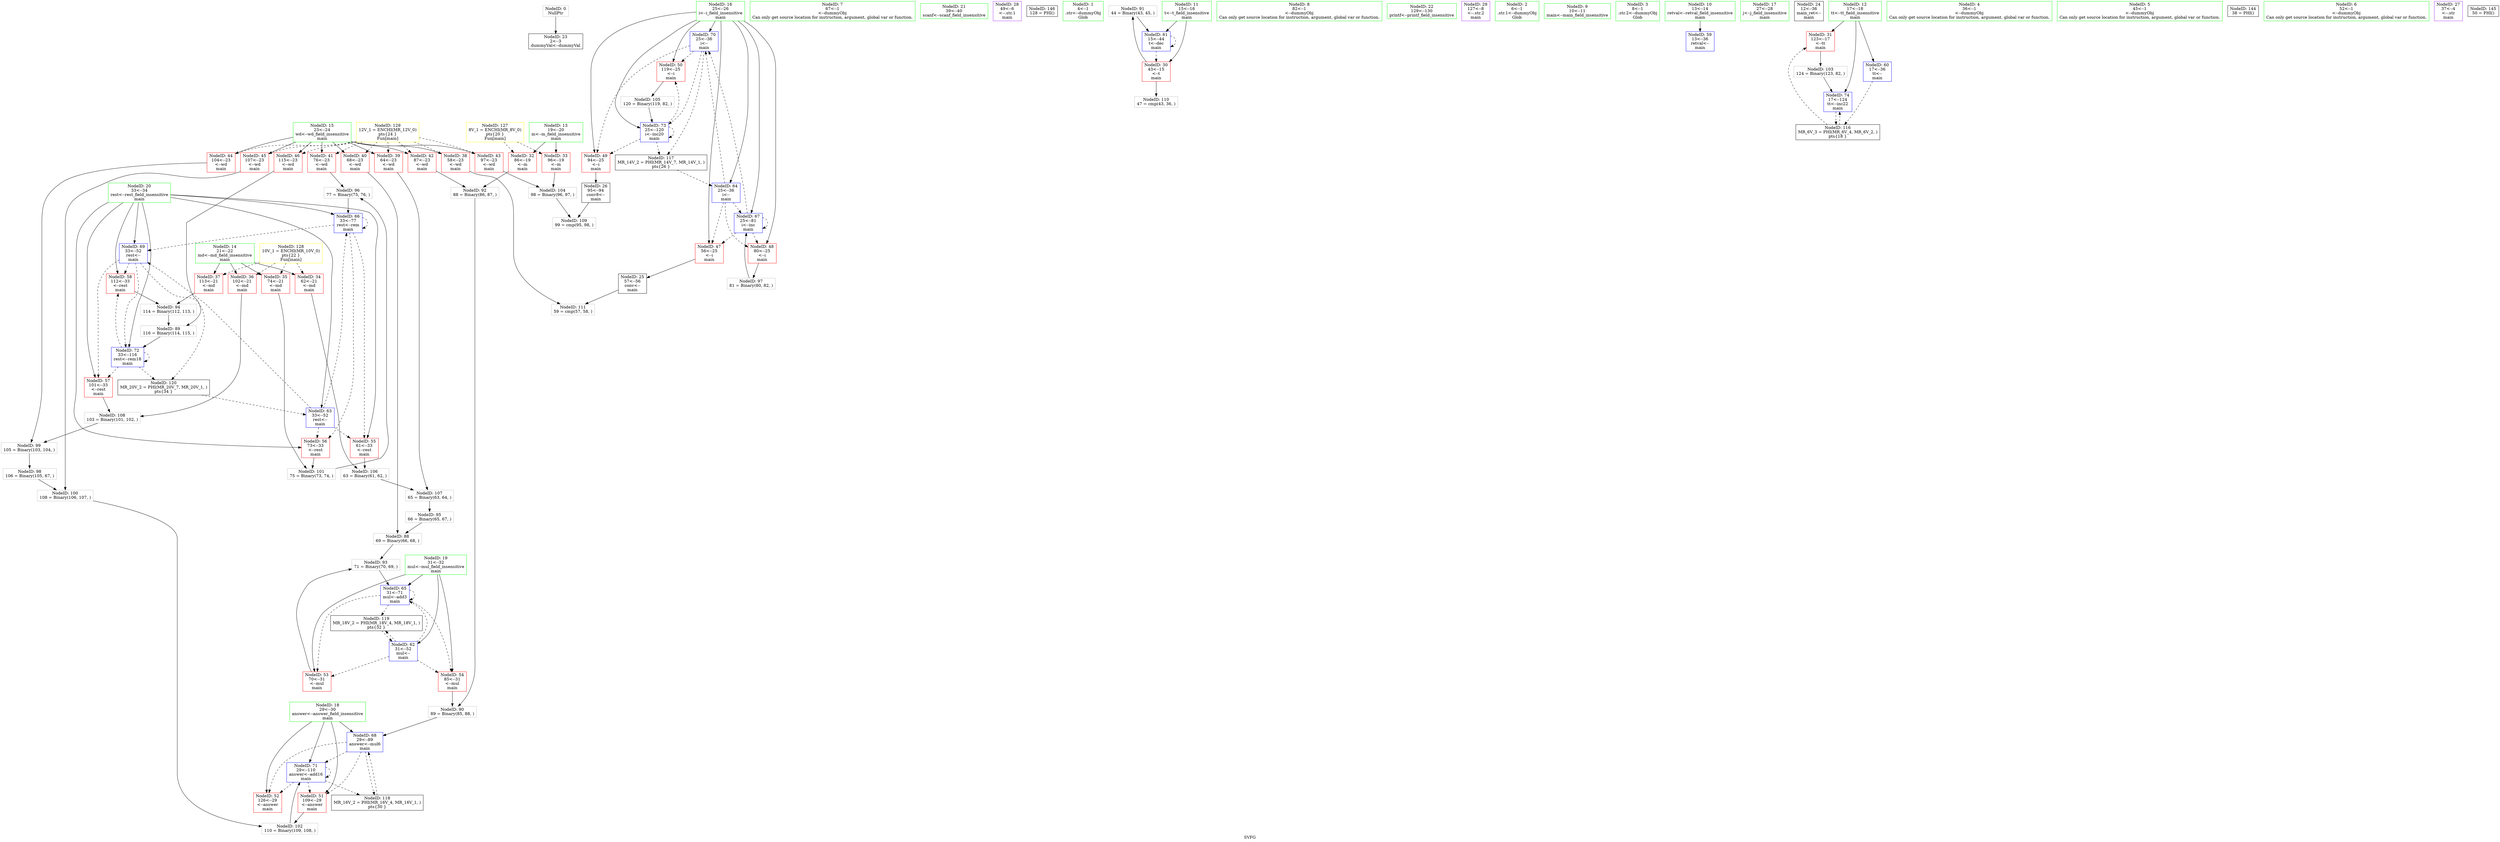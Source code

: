 digraph "SVFG" {
	label="SVFG";

	Node0x5580a7e274c0 [shape=record,color=grey,label="{NodeID: 0\nNullPtr}"];
	Node0x5580a7e274c0 -> Node0x5580a7e3cea0[style=solid];
	Node0x5580a7e415c0 [shape=record,color=grey,label="{NodeID: 90\n89 = Binary(85, 88, )\n}"];
	Node0x5580a7e415c0 -> Node0x5580a7e40350[style=solid];
	Node0x5580a7e267f0 [shape=record,color=green,label="{NodeID: 7\n67\<--1\n\<--dummyObj\nCan only get source location for instruction, argument, global var or function.}"];
	Node0x5580a7e3e530 [shape=record,color=grey,label="{NodeID: 97\n81 = Binary(80, 82, )\n}"];
	Node0x5580a7e3e530 -> Node0x5580a7e40280[style=solid];
	Node0x5580a7e277c0 [shape=record,color=green,label="{NodeID: 14\n21\<--22\nmd\<--md_field_insensitive\nmain\n}"];
	Node0x5580a7e277c0 -> Node0x5580a7e3d790[style=solid];
	Node0x5580a7e277c0 -> Node0x5580a7e3d860[style=solid];
	Node0x5580a7e277c0 -> Node0x5580a7e3d930[style=solid];
	Node0x5580a7e277c0 -> Node0x5580a7e3da00[style=solid];
	Node0x5580a7e432d0 [shape=record,color=grey,label="{NodeID: 104\n98 = Binary(96, 97, )\n}"];
	Node0x5580a7e432d0 -> Node0x5580a7e43a50[style=solid];
	Node0x5580a7e3cd00 [shape=record,color=green,label="{NodeID: 21\n39\<--40\nscanf\<--scanf_field_insensitive\n}"];
	Node0x5580a7e43d50 [shape=record,color=grey,label="{NodeID: 111\n59 = cmp(57, 58, )\n}"];
	Node0x5580a7e3d2b0 [shape=record,color=purple,label="{NodeID: 28\n49\<--6\n\<--.str.1\nmain\n}"];
	Node0x5580a7e4a040 [shape=record,color=black,label="{NodeID: 118\nMR_16V_2 = PHI(MR_16V_4, MR_16V_1, )\npts\{30 \}\n}"];
	Node0x5580a7e4a040 -> Node0x5580a7e40350[style=dashed];
	Node0x5580a7e3d860 [shape=record,color=red,label="{NodeID: 35\n74\<--21\n\<--md\nmain\n}"];
	Node0x5580a7e3d860 -> Node0x5580a7e42e50[style=solid];
	Node0x5580a7e3de10 [shape=record,color=red,label="{NodeID: 42\n87\<--23\n\<--wd\nmain\n}"];
	Node0x5580a7e3de10 -> Node0x5580a7e418c0[style=solid];
	Node0x5580a7e3f3e0 [shape=record,color=red,label="{NodeID: 49\n94\<--25\n\<--i\nmain\n}"];
	Node0x5580a7e3f3e0 -> Node0x5580a7e3d110[style=solid];
	Node0x5580a7e3f990 [shape=record,color=red,label="{NodeID: 56\n73\<--33\n\<--rest\nmain\n}"];
	Node0x5580a7e3f990 -> Node0x5580a7e42e50[style=solid];
	Node0x5580a7e541b0 [shape=record,color=black,label="{NodeID: 146\n128 = PHI()\n}"];
	Node0x5580a7e3ff40 [shape=record,color=blue,label="{NodeID: 63\n33\<--52\nrest\<--\nmain\n}"];
	Node0x5580a7e3ff40 -> Node0x5580a7e3f8c0[style=dashed];
	Node0x5580a7e3ff40 -> Node0x5580a7e3f990[style=dashed];
	Node0x5580a7e3ff40 -> Node0x5580a7e401b0[style=dashed];
	Node0x5580a7e3ff40 -> Node0x5580a7e40420[style=dashed];
	Node0x5580a7e404f0 [shape=record,color=blue,label="{NodeID: 70\n25\<--36\ni\<--\nmain\n}"];
	Node0x5580a7e404f0 -> Node0x5580a7e3f3e0[style=dashed];
	Node0x5580a7e404f0 -> Node0x5580a7e3f4b0[style=dashed];
	Node0x5580a7e404f0 -> Node0x5580a7e40760[style=dashed];
	Node0x5580a7e404f0 -> Node0x5580a7e49b40[style=dashed];
	Node0x5580a7e26380 [shape=record,color=green,label="{NodeID: 1\n4\<--1\n.str\<--dummyObj\nGlob }"];
	Node0x5580a7e41740 [shape=record,color=grey,label="{NodeID: 91\n44 = Binary(43, 45, )\n}"];
	Node0x5580a7e41740 -> Node0x5580a7e3fda0[style=solid];
	Node0x5580a7e3be70 [shape=record,color=green,label="{NodeID: 8\n82\<--1\n\<--dummyObj\nCan only get source location for instruction, argument, global var or function.}"];
	Node0x5580a7e3e6b0 [shape=record,color=grey,label="{NodeID: 98\n106 = Binary(105, 67, )\n}"];
	Node0x5580a7e3e6b0 -> Node0x5580a7e3e9b0[style=solid];
	Node0x5580a7e3c860 [shape=record,color=green,label="{NodeID: 15\n23\<--24\nwd\<--wd_field_insensitive\nmain\n}"];
	Node0x5580a7e3c860 -> Node0x5580a7e3dad0[style=solid];
	Node0x5580a7e3c860 -> Node0x5580a7e3dba0[style=solid];
	Node0x5580a7e3c860 -> Node0x5580a7e3dc70[style=solid];
	Node0x5580a7e3c860 -> Node0x5580a7e3dd40[style=solid];
	Node0x5580a7e3c860 -> Node0x5580a7e3de10[style=solid];
	Node0x5580a7e3c860 -> Node0x5580a7e3dee0[style=solid];
	Node0x5580a7e3c860 -> Node0x5580a7e3dfb0[style=solid];
	Node0x5580a7e3c860 -> Node0x5580a7e3e080[style=solid];
	Node0x5580a7e3c860 -> Node0x5580a7e3e150[style=solid];
	Node0x5580a7e43450 [shape=record,color=grey,label="{NodeID: 105\n120 = Binary(119, 82, )\n}"];
	Node0x5580a7e43450 -> Node0x5580a7e40760[style=solid];
	Node0x5580a7e3cdd0 [shape=record,color=green,label="{NodeID: 22\n129\<--130\nprintf\<--printf_field_insensitive\n}"];
	Node0x5580a7e3d380 [shape=record,color=purple,label="{NodeID: 29\n127\<--8\n\<--.str.2\nmain\n}"];
	Node0x5580a7e4a540 [shape=record,color=black,label="{NodeID: 119\nMR_18V_2 = PHI(MR_18V_4, MR_18V_1, )\npts\{32 \}\n}"];
	Node0x5580a7e4a540 -> Node0x5580a7e3fe70[style=dashed];
	Node0x5580a7e3d930 [shape=record,color=red,label="{NodeID: 36\n102\<--21\n\<--md\nmain\n}"];
	Node0x5580a7e3d930 -> Node0x5580a7e438d0[style=solid];
	Node0x5580a7e3dee0 [shape=record,color=red,label="{NodeID: 43\n97\<--23\n\<--wd\nmain\n}"];
	Node0x5580a7e3dee0 -> Node0x5580a7e432d0[style=solid];
	Node0x5580a7e3f4b0 [shape=record,color=red,label="{NodeID: 50\n119\<--25\n\<--i\nmain\n}"];
	Node0x5580a7e3f4b0 -> Node0x5580a7e43450[style=solid];
	Node0x5580a7e3fa60 [shape=record,color=red,label="{NodeID: 57\n101\<--33\n\<--rest\nmain\n}"];
	Node0x5580a7e3fa60 -> Node0x5580a7e438d0[style=solid];
	Node0x5580a7e40010 [shape=record,color=blue,label="{NodeID: 64\n25\<--36\ni\<--\nmain\n}"];
	Node0x5580a7e40010 -> Node0x5580a7e3e220[style=dashed];
	Node0x5580a7e40010 -> Node0x5580a7e3f310[style=dashed];
	Node0x5580a7e40010 -> Node0x5580a7e40280[style=dashed];
	Node0x5580a7e40010 -> Node0x5580a7e404f0[style=dashed];
	Node0x5580a7e405c0 [shape=record,color=blue,label="{NodeID: 71\n29\<--110\nanswer\<--add16\nmain\n}"];
	Node0x5580a7e405c0 -> Node0x5580a7e3f580[style=dashed];
	Node0x5580a7e405c0 -> Node0x5580a7e3f650[style=dashed];
	Node0x5580a7e405c0 -> Node0x5580a7e405c0[style=dashed];
	Node0x5580a7e405c0 -> Node0x5580a7e4a040[style=dashed];
	Node0x5580a7e26910 [shape=record,color=green,label="{NodeID: 2\n6\<--1\n.str.1\<--dummyObj\nGlob }"];
	Node0x5580a7e418c0 [shape=record,color=grey,label="{NodeID: 92\n88 = Binary(86, 87, )\n}"];
	Node0x5580a7e418c0 -> Node0x5580a7e415c0[style=solid];
	Node0x5580a7e3bf00 [shape=record,color=green,label="{NodeID: 9\n10\<--11\nmain\<--main_field_insensitive\n}"];
	Node0x5580a7e3e830 [shape=record,color=grey,label="{NodeID: 99\n105 = Binary(103, 104, )\n}"];
	Node0x5580a7e3e830 -> Node0x5580a7e3e6b0[style=solid];
	Node0x5580a7e3c8f0 [shape=record,color=green,label="{NodeID: 16\n25\<--26\ni\<--i_field_insensitive\nmain\n}"];
	Node0x5580a7e3c8f0 -> Node0x5580a7e3e220[style=solid];
	Node0x5580a7e3c8f0 -> Node0x5580a7e3f310[style=solid];
	Node0x5580a7e3c8f0 -> Node0x5580a7e3f3e0[style=solid];
	Node0x5580a7e3c8f0 -> Node0x5580a7e3f4b0[style=solid];
	Node0x5580a7e3c8f0 -> Node0x5580a7e40010[style=solid];
	Node0x5580a7e3c8f0 -> Node0x5580a7e40280[style=solid];
	Node0x5580a7e3c8f0 -> Node0x5580a7e404f0[style=solid];
	Node0x5580a7e3c8f0 -> Node0x5580a7e40760[style=solid];
	Node0x5580a7e435d0 [shape=record,color=grey,label="{NodeID: 106\n63 = Binary(61, 62, )\n}"];
	Node0x5580a7e435d0 -> Node0x5580a7e43750[style=solid];
	Node0x5580a7e3cea0 [shape=record,color=black,label="{NodeID: 23\n2\<--3\ndummyVal\<--dummyVal\n}"];
	Node0x5580a7e3d450 [shape=record,color=red,label="{NodeID: 30\n43\<--15\n\<--t\nmain\n}"];
	Node0x5580a7e3d450 -> Node0x5580a7e41740[style=solid];
	Node0x5580a7e3d450 -> Node0x5580a7e43bd0[style=solid];
	Node0x5580a7e4aa40 [shape=record,color=black,label="{NodeID: 120\nMR_20V_2 = PHI(MR_20V_7, MR_20V_1, )\npts\{34 \}\n}"];
	Node0x5580a7e4aa40 -> Node0x5580a7e3ff40[style=dashed];
	Node0x5580a7e3da00 [shape=record,color=red,label="{NodeID: 37\n113\<--21\n\<--md\nmain\n}"];
	Node0x5580a7e3da00 -> Node0x5580a7e41bc0[style=solid];
	Node0x5580a7e4cb20 [shape=record,color=yellow,style=double,label="{NodeID: 127\n8V_1 = ENCHI(MR_8V_0)\npts\{20 \}\nFun[main]}"];
	Node0x5580a7e4cb20 -> Node0x5580a7e3d5f0[style=dashed];
	Node0x5580a7e4cb20 -> Node0x5580a7e3d6c0[style=dashed];
	Node0x5580a7e3dfb0 [shape=record,color=red,label="{NodeID: 44\n104\<--23\n\<--wd\nmain\n}"];
	Node0x5580a7e3dfb0 -> Node0x5580a7e3e830[style=solid];
	Node0x5580a7e3f580 [shape=record,color=red,label="{NodeID: 51\n109\<--29\n\<--answer\nmain\n}"];
	Node0x5580a7e3f580 -> Node0x5580a7e42fd0[style=solid];
	Node0x5580a7e3fb30 [shape=record,color=red,label="{NodeID: 58\n112\<--33\n\<--rest\nmain\n}"];
	Node0x5580a7e3fb30 -> Node0x5580a7e41bc0[style=solid];
	Node0x5580a7e400e0 [shape=record,color=blue,label="{NodeID: 65\n31\<--71\nmul\<--add3\nmain\n}"];
	Node0x5580a7e400e0 -> Node0x5580a7e3f720[style=dashed];
	Node0x5580a7e400e0 -> Node0x5580a7e3f7f0[style=dashed];
	Node0x5580a7e400e0 -> Node0x5580a7e400e0[style=dashed];
	Node0x5580a7e400e0 -> Node0x5580a7e4a540[style=dashed];
	Node0x5580a7e40690 [shape=record,color=blue,label="{NodeID: 72\n33\<--116\nrest\<--rem18\nmain\n}"];
	Node0x5580a7e40690 -> Node0x5580a7e3fa60[style=dashed];
	Node0x5580a7e40690 -> Node0x5580a7e3fb30[style=dashed];
	Node0x5580a7e40690 -> Node0x5580a7e40690[style=dashed];
	Node0x5580a7e40690 -> Node0x5580a7e4aa40[style=dashed];
	Node0x5580a7e26230 [shape=record,color=green,label="{NodeID: 3\n8\<--1\n.str.2\<--dummyObj\nGlob }"];
	Node0x5580a7e41a40 [shape=record,color=grey,label="{NodeID: 93\n71 = Binary(70, 69, )\n}"];
	Node0x5580a7e41a40 -> Node0x5580a7e400e0[style=solid];
	Node0x5580a7e3bfd0 [shape=record,color=green,label="{NodeID: 10\n13\<--14\nretval\<--retval_field_insensitive\nmain\n}"];
	Node0x5580a7e3bfd0 -> Node0x5580a7e3fc00[style=solid];
	Node0x5580a7e3e9b0 [shape=record,color=grey,label="{NodeID: 100\n108 = Binary(106, 107, )\n}"];
	Node0x5580a7e3e9b0 -> Node0x5580a7e42fd0[style=solid];
	Node0x5580a7e3c9c0 [shape=record,color=green,label="{NodeID: 17\n27\<--28\nj\<--j_field_insensitive\nmain\n}"];
	Node0x5580a7e43750 [shape=record,color=grey,label="{NodeID: 107\n65 = Binary(63, 64, )\n}"];
	Node0x5580a7e43750 -> Node0x5580a7e41d40[style=solid];
	Node0x5580a7e3cf70 [shape=record,color=black,label="{NodeID: 24\n12\<--36\nmain_ret\<--\nmain\n}"];
	Node0x5580a7e3d520 [shape=record,color=red,label="{NodeID: 31\n123\<--17\n\<--tt\nmain\n}"];
	Node0x5580a7e3d520 -> Node0x5580a7e43150[style=solid];
	Node0x5580a7e3dad0 [shape=record,color=red,label="{NodeID: 38\n58\<--23\n\<--wd\nmain\n}"];
	Node0x5580a7e3dad0 -> Node0x5580a7e43d50[style=solid];
	Node0x5580a7e4cc00 [shape=record,color=yellow,style=double,label="{NodeID: 128\n10V_1 = ENCHI(MR_10V_0)\npts\{22 \}\nFun[main]}"];
	Node0x5580a7e4cc00 -> Node0x5580a7e3d790[style=dashed];
	Node0x5580a7e4cc00 -> Node0x5580a7e3d860[style=dashed];
	Node0x5580a7e4cc00 -> Node0x5580a7e3d930[style=dashed];
	Node0x5580a7e4cc00 -> Node0x5580a7e3da00[style=dashed];
	Node0x5580a7e3e080 [shape=record,color=red,label="{NodeID: 45\n107\<--23\n\<--wd\nmain\n}"];
	Node0x5580a7e3e080 -> Node0x5580a7e3e9b0[style=solid];
	Node0x5580a7e3f650 [shape=record,color=red,label="{NodeID: 52\n126\<--29\n\<--answer\nmain\n}"];
	Node0x5580a7e3fc00 [shape=record,color=blue,label="{NodeID: 59\n13\<--36\nretval\<--\nmain\n}"];
	Node0x5580a7e401b0 [shape=record,color=blue,label="{NodeID: 66\n33\<--77\nrest\<--rem\nmain\n}"];
	Node0x5580a7e401b0 -> Node0x5580a7e3f8c0[style=dashed];
	Node0x5580a7e401b0 -> Node0x5580a7e3f990[style=dashed];
	Node0x5580a7e401b0 -> Node0x5580a7e401b0[style=dashed];
	Node0x5580a7e401b0 -> Node0x5580a7e40420[style=dashed];
	Node0x5580a7e40760 [shape=record,color=blue,label="{NodeID: 73\n25\<--120\ni\<--inc20\nmain\n}"];
	Node0x5580a7e40760 -> Node0x5580a7e3f3e0[style=dashed];
	Node0x5580a7e40760 -> Node0x5580a7e3f4b0[style=dashed];
	Node0x5580a7e40760 -> Node0x5580a7e40760[style=dashed];
	Node0x5580a7e40760 -> Node0x5580a7e49b40[style=dashed];
	Node0x5580a7e3bb30 [shape=record,color=green,label="{NodeID: 4\n36\<--1\n\<--dummyObj\nCan only get source location for instruction, argument, global var or function.}"];
	Node0x5580a7e41bc0 [shape=record,color=grey,label="{NodeID: 94\n114 = Binary(112, 113, )\n}"];
	Node0x5580a7e41bc0 -> Node0x5580a7e41440[style=solid];
	Node0x5580a7e27550 [shape=record,color=green,label="{NodeID: 11\n15\<--16\nt\<--t_field_insensitive\nmain\n}"];
	Node0x5580a7e27550 -> Node0x5580a7e3d450[style=solid];
	Node0x5580a7e27550 -> Node0x5580a7e3fda0[style=solid];
	Node0x5580a7e42e50 [shape=record,color=grey,label="{NodeID: 101\n75 = Binary(73, 74, )\n}"];
	Node0x5580a7e42e50 -> Node0x5580a7e3e3b0[style=solid];
	Node0x5580a7e3ca90 [shape=record,color=green,label="{NodeID: 18\n29\<--30\nanswer\<--answer_field_insensitive\nmain\n}"];
	Node0x5580a7e3ca90 -> Node0x5580a7e3f580[style=solid];
	Node0x5580a7e3ca90 -> Node0x5580a7e3f650[style=solid];
	Node0x5580a7e3ca90 -> Node0x5580a7e40350[style=solid];
	Node0x5580a7e3ca90 -> Node0x5580a7e405c0[style=solid];
	Node0x5580a7e438d0 [shape=record,color=grey,label="{NodeID: 108\n103 = Binary(101, 102, )\n}"];
	Node0x5580a7e438d0 -> Node0x5580a7e3e830[style=solid];
	Node0x5580a7e3d040 [shape=record,color=black,label="{NodeID: 25\n57\<--56\nconv\<--\nmain\n}"];
	Node0x5580a7e3d040 -> Node0x5580a7e43d50[style=solid];
	Node0x5580a7e3d5f0 [shape=record,color=red,label="{NodeID: 32\n86\<--19\n\<--m\nmain\n}"];
	Node0x5580a7e3d5f0 -> Node0x5580a7e418c0[style=solid];
	Node0x5580a7e3dba0 [shape=record,color=red,label="{NodeID: 39\n64\<--23\n\<--wd\nmain\n}"];
	Node0x5580a7e3dba0 -> Node0x5580a7e43750[style=solid];
	Node0x5580a7e4cd10 [shape=record,color=yellow,style=double,label="{NodeID: 129\n12V_1 = ENCHI(MR_12V_0)\npts\{24 \}\nFun[main]}"];
	Node0x5580a7e4cd10 -> Node0x5580a7e3dad0[style=dashed];
	Node0x5580a7e4cd10 -> Node0x5580a7e3dba0[style=dashed];
	Node0x5580a7e4cd10 -> Node0x5580a7e3dc70[style=dashed];
	Node0x5580a7e4cd10 -> Node0x5580a7e3dd40[style=dashed];
	Node0x5580a7e4cd10 -> Node0x5580a7e3de10[style=dashed];
	Node0x5580a7e4cd10 -> Node0x5580a7e3dee0[style=dashed];
	Node0x5580a7e4cd10 -> Node0x5580a7e3dfb0[style=dashed];
	Node0x5580a7e4cd10 -> Node0x5580a7e3e080[style=dashed];
	Node0x5580a7e4cd10 -> Node0x5580a7e3e150[style=dashed];
	Node0x5580a7e3e150 [shape=record,color=red,label="{NodeID: 46\n115\<--23\n\<--wd\nmain\n}"];
	Node0x5580a7e3e150 -> Node0x5580a7e41440[style=solid];
	Node0x5580a7e3f720 [shape=record,color=red,label="{NodeID: 53\n70\<--31\n\<--mul\nmain\n}"];
	Node0x5580a7e3f720 -> Node0x5580a7e41a40[style=solid];
	Node0x5580a7e3fcd0 [shape=record,color=blue,label="{NodeID: 60\n17\<--36\ntt\<--\nmain\n}"];
	Node0x5580a7e3fcd0 -> Node0x5580a7e49640[style=dashed];
	Node0x5580a7e40280 [shape=record,color=blue,label="{NodeID: 67\n25\<--81\ni\<--inc\nmain\n}"];
	Node0x5580a7e40280 -> Node0x5580a7e3e220[style=dashed];
	Node0x5580a7e40280 -> Node0x5580a7e3f310[style=dashed];
	Node0x5580a7e40280 -> Node0x5580a7e40280[style=dashed];
	Node0x5580a7e40280 -> Node0x5580a7e404f0[style=dashed];
	Node0x5580a7e40830 [shape=record,color=blue,label="{NodeID: 74\n17\<--124\ntt\<--inc22\nmain\n}"];
	Node0x5580a7e40830 -> Node0x5580a7e49640[style=dashed];
	Node0x5580a7e412c0 [shape=record,color=grey,label="{NodeID: 88\n69 = Binary(66, 68, )\n}"];
	Node0x5580a7e412c0 -> Node0x5580a7e41a40[style=solid];
	Node0x5580a7e3bbc0 [shape=record,color=green,label="{NodeID: 5\n45\<--1\n\<--dummyObj\nCan only get source location for instruction, argument, global var or function.}"];
	Node0x5580a7e41d40 [shape=record,color=grey,label="{NodeID: 95\n66 = Binary(65, 67, )\n}"];
	Node0x5580a7e41d40 -> Node0x5580a7e412c0[style=solid];
	Node0x5580a7e27620 [shape=record,color=green,label="{NodeID: 12\n17\<--18\ntt\<--tt_field_insensitive\nmain\n}"];
	Node0x5580a7e27620 -> Node0x5580a7e3d520[style=solid];
	Node0x5580a7e27620 -> Node0x5580a7e3fcd0[style=solid];
	Node0x5580a7e27620 -> Node0x5580a7e40830[style=solid];
	Node0x5580a7e42fd0 [shape=record,color=grey,label="{NodeID: 102\n110 = Binary(109, 108, )\n}"];
	Node0x5580a7e42fd0 -> Node0x5580a7e405c0[style=solid];
	Node0x5580a7e3cb60 [shape=record,color=green,label="{NodeID: 19\n31\<--32\nmul\<--mul_field_insensitive\nmain\n}"];
	Node0x5580a7e3cb60 -> Node0x5580a7e3f720[style=solid];
	Node0x5580a7e3cb60 -> Node0x5580a7e3f7f0[style=solid];
	Node0x5580a7e3cb60 -> Node0x5580a7e3fe70[style=solid];
	Node0x5580a7e3cb60 -> Node0x5580a7e400e0[style=solid];
	Node0x5580a7e43a50 [shape=record,color=grey,label="{NodeID: 109\n99 = cmp(95, 98, )\n}"];
	Node0x5580a7e3d110 [shape=record,color=black,label="{NodeID: 26\n95\<--94\nconv8\<--\nmain\n}"];
	Node0x5580a7e3d110 -> Node0x5580a7e43a50[style=solid];
	Node0x5580a7e49640 [shape=record,color=black,label="{NodeID: 116\nMR_6V_3 = PHI(MR_6V_4, MR_6V_2, )\npts\{18 \}\n}"];
	Node0x5580a7e49640 -> Node0x5580a7e3d520[style=dashed];
	Node0x5580a7e49640 -> Node0x5580a7e40830[style=dashed];
	Node0x5580a7e3d6c0 [shape=record,color=red,label="{NodeID: 33\n96\<--19\n\<--m\nmain\n}"];
	Node0x5580a7e3d6c0 -> Node0x5580a7e432d0[style=solid];
	Node0x5580a7e3dc70 [shape=record,color=red,label="{NodeID: 40\n68\<--23\n\<--wd\nmain\n}"];
	Node0x5580a7e3dc70 -> Node0x5580a7e412c0[style=solid];
	Node0x5580a7e3e220 [shape=record,color=red,label="{NodeID: 47\n56\<--25\n\<--i\nmain\n}"];
	Node0x5580a7e3e220 -> Node0x5580a7e3d040[style=solid];
	Node0x5580a7e3f7f0 [shape=record,color=red,label="{NodeID: 54\n85\<--31\n\<--mul\nmain\n}"];
	Node0x5580a7e3f7f0 -> Node0x5580a7e415c0[style=solid];
	Node0x5580a7e53fb0 [shape=record,color=black,label="{NodeID: 144\n38 = PHI()\n}"];
	Node0x5580a7e3fda0 [shape=record,color=blue,label="{NodeID: 61\n15\<--44\nt\<--dec\nmain\n}"];
	Node0x5580a7e3fda0 -> Node0x5580a7e3d450[style=dashed];
	Node0x5580a7e3fda0 -> Node0x5580a7e3fda0[style=dashed];
	Node0x5580a7e40350 [shape=record,color=blue,label="{NodeID: 68\n29\<--89\nanswer\<--mul6\nmain\n}"];
	Node0x5580a7e40350 -> Node0x5580a7e3f580[style=dashed];
	Node0x5580a7e40350 -> Node0x5580a7e3f650[style=dashed];
	Node0x5580a7e40350 -> Node0x5580a7e405c0[style=dashed];
	Node0x5580a7e40350 -> Node0x5580a7e4a040[style=dashed];
	Node0x5580a7e41440 [shape=record,color=grey,label="{NodeID: 89\n116 = Binary(114, 115, )\n}"];
	Node0x5580a7e41440 -> Node0x5580a7e40690[style=solid];
	Node0x5580a7e26760 [shape=record,color=green,label="{NodeID: 6\n52\<--1\n\<--dummyObj\nCan only get source location for instruction, argument, global var or function.}"];
	Node0x5580a7e3e3b0 [shape=record,color=grey,label="{NodeID: 96\n77 = Binary(75, 76, )\n}"];
	Node0x5580a7e3e3b0 -> Node0x5580a7e401b0[style=solid];
	Node0x5580a7e276f0 [shape=record,color=green,label="{NodeID: 13\n19\<--20\nm\<--m_field_insensitive\nmain\n}"];
	Node0x5580a7e276f0 -> Node0x5580a7e3d5f0[style=solid];
	Node0x5580a7e276f0 -> Node0x5580a7e3d6c0[style=solid];
	Node0x5580a7e43150 [shape=record,color=grey,label="{NodeID: 103\n124 = Binary(123, 82, )\n}"];
	Node0x5580a7e43150 -> Node0x5580a7e40830[style=solid];
	Node0x5580a7e3cc30 [shape=record,color=green,label="{NodeID: 20\n33\<--34\nrest\<--rest_field_insensitive\nmain\n}"];
	Node0x5580a7e3cc30 -> Node0x5580a7e3f8c0[style=solid];
	Node0x5580a7e3cc30 -> Node0x5580a7e3f990[style=solid];
	Node0x5580a7e3cc30 -> Node0x5580a7e3fa60[style=solid];
	Node0x5580a7e3cc30 -> Node0x5580a7e3fb30[style=solid];
	Node0x5580a7e3cc30 -> Node0x5580a7e3ff40[style=solid];
	Node0x5580a7e3cc30 -> Node0x5580a7e401b0[style=solid];
	Node0x5580a7e3cc30 -> Node0x5580a7e40420[style=solid];
	Node0x5580a7e3cc30 -> Node0x5580a7e40690[style=solid];
	Node0x5580a7e43bd0 [shape=record,color=grey,label="{NodeID: 110\n47 = cmp(43, 36, )\n}"];
	Node0x5580a7e3d1e0 [shape=record,color=purple,label="{NodeID: 27\n37\<--4\n\<--.str\nmain\n}"];
	Node0x5580a7e49b40 [shape=record,color=black,label="{NodeID: 117\nMR_14V_2 = PHI(MR_14V_7, MR_14V_1, )\npts\{26 \}\n}"];
	Node0x5580a7e49b40 -> Node0x5580a7e40010[style=dashed];
	Node0x5580a7e3d790 [shape=record,color=red,label="{NodeID: 34\n62\<--21\n\<--md\nmain\n}"];
	Node0x5580a7e3d790 -> Node0x5580a7e435d0[style=solid];
	Node0x5580a7e3dd40 [shape=record,color=red,label="{NodeID: 41\n76\<--23\n\<--wd\nmain\n}"];
	Node0x5580a7e3dd40 -> Node0x5580a7e3e3b0[style=solid];
	Node0x5580a7e3f310 [shape=record,color=red,label="{NodeID: 48\n80\<--25\n\<--i\nmain\n}"];
	Node0x5580a7e3f310 -> Node0x5580a7e3e530[style=solid];
	Node0x5580a7e3f8c0 [shape=record,color=red,label="{NodeID: 55\n61\<--33\n\<--rest\nmain\n}"];
	Node0x5580a7e3f8c0 -> Node0x5580a7e435d0[style=solid];
	Node0x5580a7e540b0 [shape=record,color=black,label="{NodeID: 145\n50 = PHI()\n}"];
	Node0x5580a7e3fe70 [shape=record,color=blue,label="{NodeID: 62\n31\<--52\nmul\<--\nmain\n}"];
	Node0x5580a7e3fe70 -> Node0x5580a7e3f720[style=dashed];
	Node0x5580a7e3fe70 -> Node0x5580a7e3f7f0[style=dashed];
	Node0x5580a7e3fe70 -> Node0x5580a7e400e0[style=dashed];
	Node0x5580a7e3fe70 -> Node0x5580a7e4a540[style=dashed];
	Node0x5580a7e40420 [shape=record,color=blue,label="{NodeID: 69\n33\<--52\nrest\<--\nmain\n}"];
	Node0x5580a7e40420 -> Node0x5580a7e3fa60[style=dashed];
	Node0x5580a7e40420 -> Node0x5580a7e3fb30[style=dashed];
	Node0x5580a7e40420 -> Node0x5580a7e40690[style=dashed];
	Node0x5580a7e40420 -> Node0x5580a7e4aa40[style=dashed];
}
